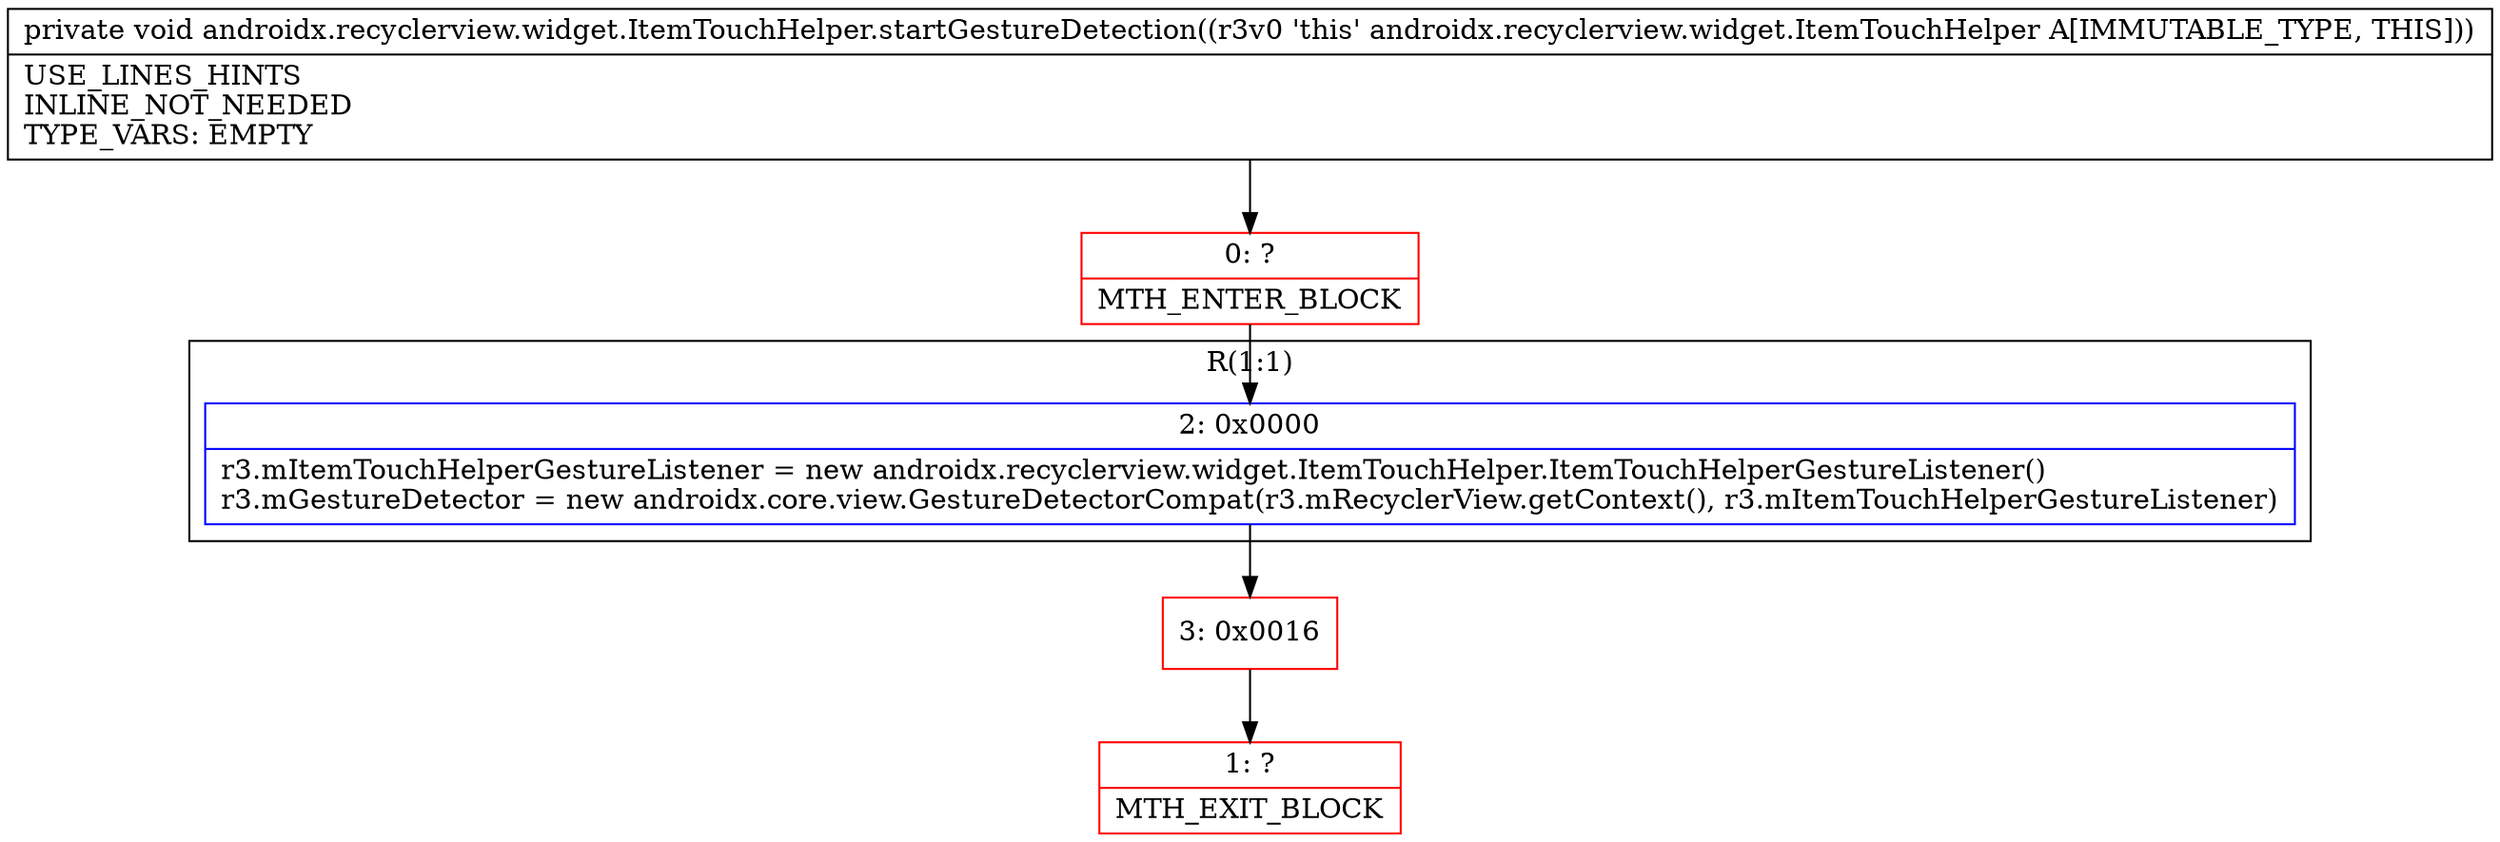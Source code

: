 digraph "CFG forandroidx.recyclerview.widget.ItemTouchHelper.startGestureDetection()V" {
subgraph cluster_Region_98129732 {
label = "R(1:1)";
node [shape=record,color=blue];
Node_2 [shape=record,label="{2\:\ 0x0000|r3.mItemTouchHelperGestureListener = new androidx.recyclerview.widget.ItemTouchHelper.ItemTouchHelperGestureListener()\lr3.mGestureDetector = new androidx.core.view.GestureDetectorCompat(r3.mRecyclerView.getContext(), r3.mItemTouchHelperGestureListener)\l}"];
}
Node_0 [shape=record,color=red,label="{0\:\ ?|MTH_ENTER_BLOCK\l}"];
Node_3 [shape=record,color=red,label="{3\:\ 0x0016}"];
Node_1 [shape=record,color=red,label="{1\:\ ?|MTH_EXIT_BLOCK\l}"];
MethodNode[shape=record,label="{private void androidx.recyclerview.widget.ItemTouchHelper.startGestureDetection((r3v0 'this' androidx.recyclerview.widget.ItemTouchHelper A[IMMUTABLE_TYPE, THIS]))  | USE_LINES_HINTS\lINLINE_NOT_NEEDED\lTYPE_VARS: EMPTY\l}"];
MethodNode -> Node_0;Node_2 -> Node_3;
Node_0 -> Node_2;
Node_3 -> Node_1;
}

